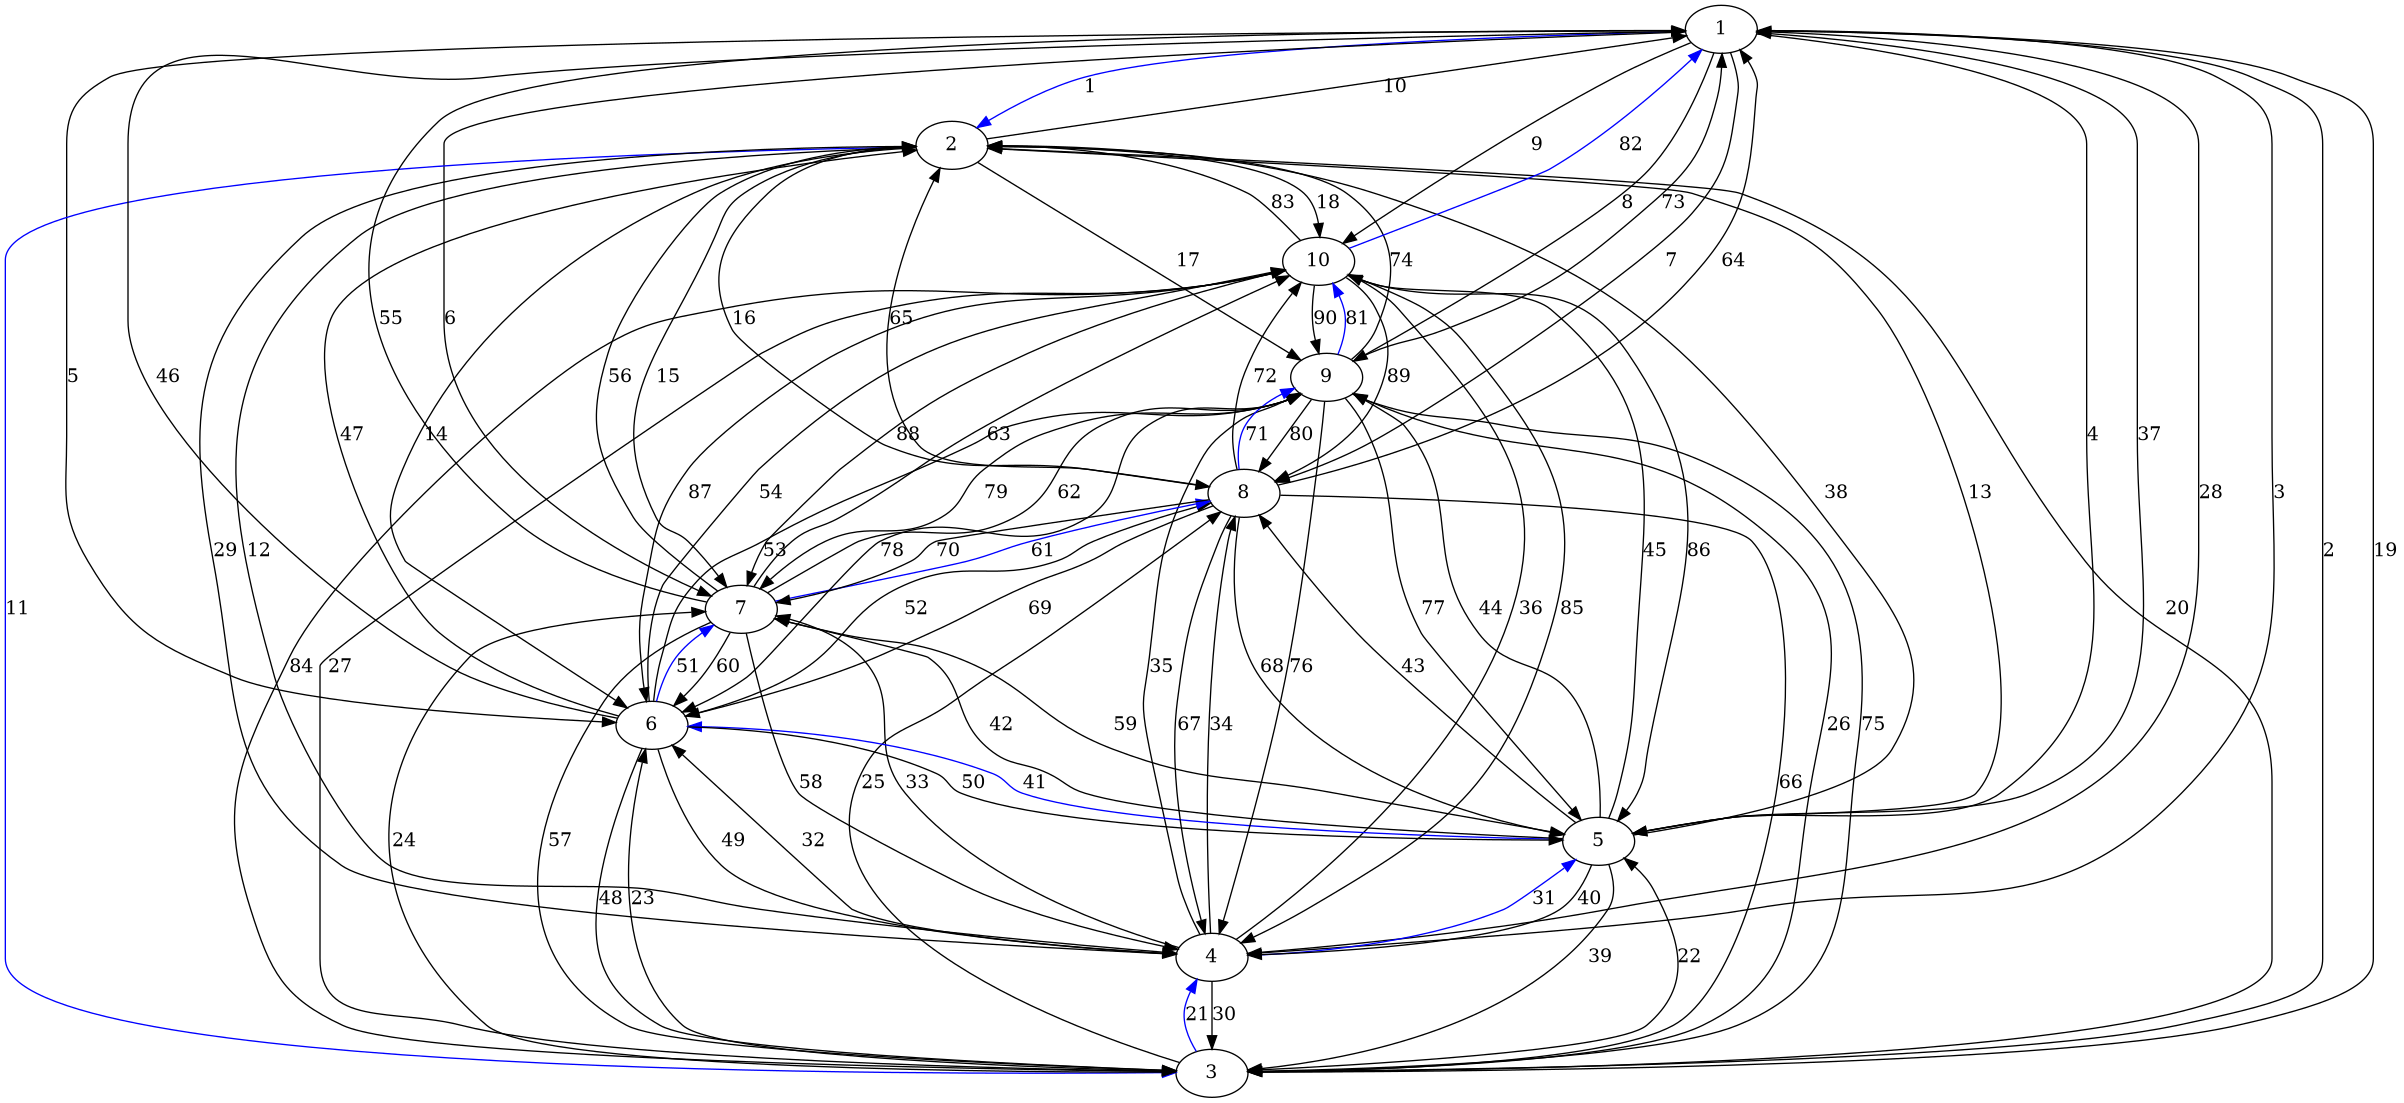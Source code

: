 @startdot
digraph graf {
1 -> 2 [label=1, color=Blue];
1 -> 3 [label=2];
1 -> 4 [label=3];
1 -> 5 [label=4];
1 -> 6 [label=5];
1 -> 7 [label=6];
1 -> 8 [label=7];
1 -> 9 [label=8];
1 -> 10 [label=9];
2 -> 1 [label=10];
2 -> 3 [label=11, color=Blue];
2 -> 4 [label=12];
2 -> 5 [label=13];
2 -> 6 [label=14];
2 -> 7 [label=15];
2 -> 8 [label=16];
2 -> 9 [label=17];
2 -> 10 [label=18];
3 -> 1 [label=19];
3 -> 2 [label=20];
3 -> 4 [label=21, color=Blue];
3 -> 5 [label=22];
3 -> 6 [label=23];
3 -> 7 [label=24];
3 -> 8 [label=25];
3 -> 9 [label=26];
3 -> 10 [label=27];
4 -> 1 [label=28];
4 -> 2 [label=29];
4 -> 3 [label=30];
4 -> 5 [label=31, color=Blue];
4 -> 6 [label=32];
4 -> 7 [label=33];
4 -> 8 [label=34];
4 -> 9 [label=35];
4 -> 10 [label=36];
5 -> 1 [label=37];
5 -> 2 [label=38];
5 -> 3 [label=39];
5 -> 4 [label=40];
5 -> 6 [label=41, color=Blue];
5 -> 7 [label=42];
5 -> 8 [label=43];
5 -> 9 [label=44];
5 -> 10 [label=45];
6 -> 1 [label=46];
6 -> 2 [label=47];
6 -> 3 [label=48];
6 -> 4 [label=49];
6 -> 5 [label=50];
6 -> 7 [label=51, color=Blue];
6 -> 8 [label=52];
6 -> 9 [label=53];
6 -> 10 [label=54];
7 -> 1 [label=55];
7 -> 2 [label=56];
7 -> 3 [label=57];
7 -> 4 [label=58];
7 -> 5 [label=59];
7 -> 6 [label=60];
7 -> 8 [label=61, color=Blue];
7 -> 9 [label=62];
7 -> 10 [label=63];
8 -> 1 [label=64];
8 -> 2 [label=65];
8 -> 3 [label=66];
8 -> 4 [label=67];
8 -> 5 [label=68];
8 -> 6 [label=69];
8 -> 7 [label=70];
8 -> 9 [label=71, color=Blue];
8 -> 10 [label=72];
9 -> 1 [label=73];
9 -> 2 [label=74];
9 -> 3 [label=75];
9 -> 4 [label=76];
9 -> 5 [label=77];
9 -> 6 [label=78];
9 -> 7 [label=79];
9 -> 8 [label=80];
9 -> 10 [label=81, color=Blue];
10 -> 1 [label=82, color=Blue];
10 -> 2 [label=83];
10 -> 3 [label=84];
10 -> 4 [label=85];
10 -> 5 [label=86];
10 -> 6 [label=87];
10 -> 7 [label=88];
10 -> 8 [label=89];
10 -> 9 [label=90];
}
@enddot